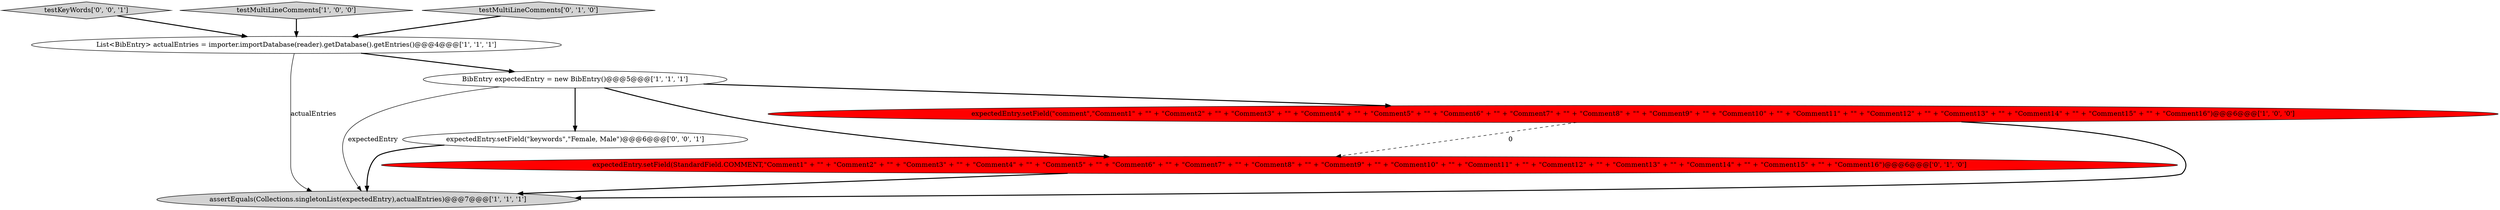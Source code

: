 digraph {
8 [style = filled, label = "testKeyWords['0', '0', '1']", fillcolor = lightgray, shape = diamond image = "AAA0AAABBB3BBB"];
0 [style = filled, label = "expectedEntry.setField(\"comment\",\"Comment1\" + \"\" + \"Comment2\" + \"\" + \"Comment3\" + \"\" + \"Comment4\" + \"\" + \"Comment5\" + \"\" + \"Comment6\" + \"\" + \"Comment7\" + \"\" + \"Comment8\" + \"\" + \"Comment9\" + \"\" + \"Comment10\" + \"\" + \"Comment11\" + \"\" + \"Comment12\" + \"\" + \"Comment13\" + \"\" + \"Comment14\" + \"\" + \"Comment15\" + \"\" + \"Comment16\")@@@6@@@['1', '0', '0']", fillcolor = red, shape = ellipse image = "AAA1AAABBB1BBB"];
1 [style = filled, label = "assertEquals(Collections.singletonList(expectedEntry),actualEntries)@@@7@@@['1', '1', '1']", fillcolor = lightgray, shape = ellipse image = "AAA0AAABBB1BBB"];
6 [style = filled, label = "expectedEntry.setField(StandardField.COMMENT,\"Comment1\" + \"\" + \"Comment2\" + \"\" + \"Comment3\" + \"\" + \"Comment4\" + \"\" + \"Comment5\" + \"\" + \"Comment6\" + \"\" + \"Comment7\" + \"\" + \"Comment8\" + \"\" + \"Comment9\" + \"\" + \"Comment10\" + \"\" + \"Comment11\" + \"\" + \"Comment12\" + \"\" + \"Comment13\" + \"\" + \"Comment14\" + \"\" + \"Comment15\" + \"\" + \"Comment16\")@@@6@@@['0', '1', '0']", fillcolor = red, shape = ellipse image = "AAA1AAABBB2BBB"];
2 [style = filled, label = "testMultiLineComments['1', '0', '0']", fillcolor = lightgray, shape = diamond image = "AAA0AAABBB1BBB"];
5 [style = filled, label = "testMultiLineComments['0', '1', '0']", fillcolor = lightgray, shape = diamond image = "AAA0AAABBB2BBB"];
3 [style = filled, label = "List<BibEntry> actualEntries = importer.importDatabase(reader).getDatabase().getEntries()@@@4@@@['1', '1', '1']", fillcolor = white, shape = ellipse image = "AAA0AAABBB1BBB"];
7 [style = filled, label = "expectedEntry.setField(\"keywords\",\"Female, Male\")@@@6@@@['0', '0', '1']", fillcolor = white, shape = ellipse image = "AAA0AAABBB3BBB"];
4 [style = filled, label = "BibEntry expectedEntry = new BibEntry()@@@5@@@['1', '1', '1']", fillcolor = white, shape = ellipse image = "AAA0AAABBB1BBB"];
5->3 [style = bold, label=""];
4->1 [style = solid, label="expectedEntry"];
6->1 [style = bold, label=""];
7->1 [style = bold, label=""];
3->1 [style = solid, label="actualEntries"];
4->6 [style = bold, label=""];
3->4 [style = bold, label=""];
0->1 [style = bold, label=""];
4->7 [style = bold, label=""];
2->3 [style = bold, label=""];
4->0 [style = bold, label=""];
0->6 [style = dashed, label="0"];
8->3 [style = bold, label=""];
}
